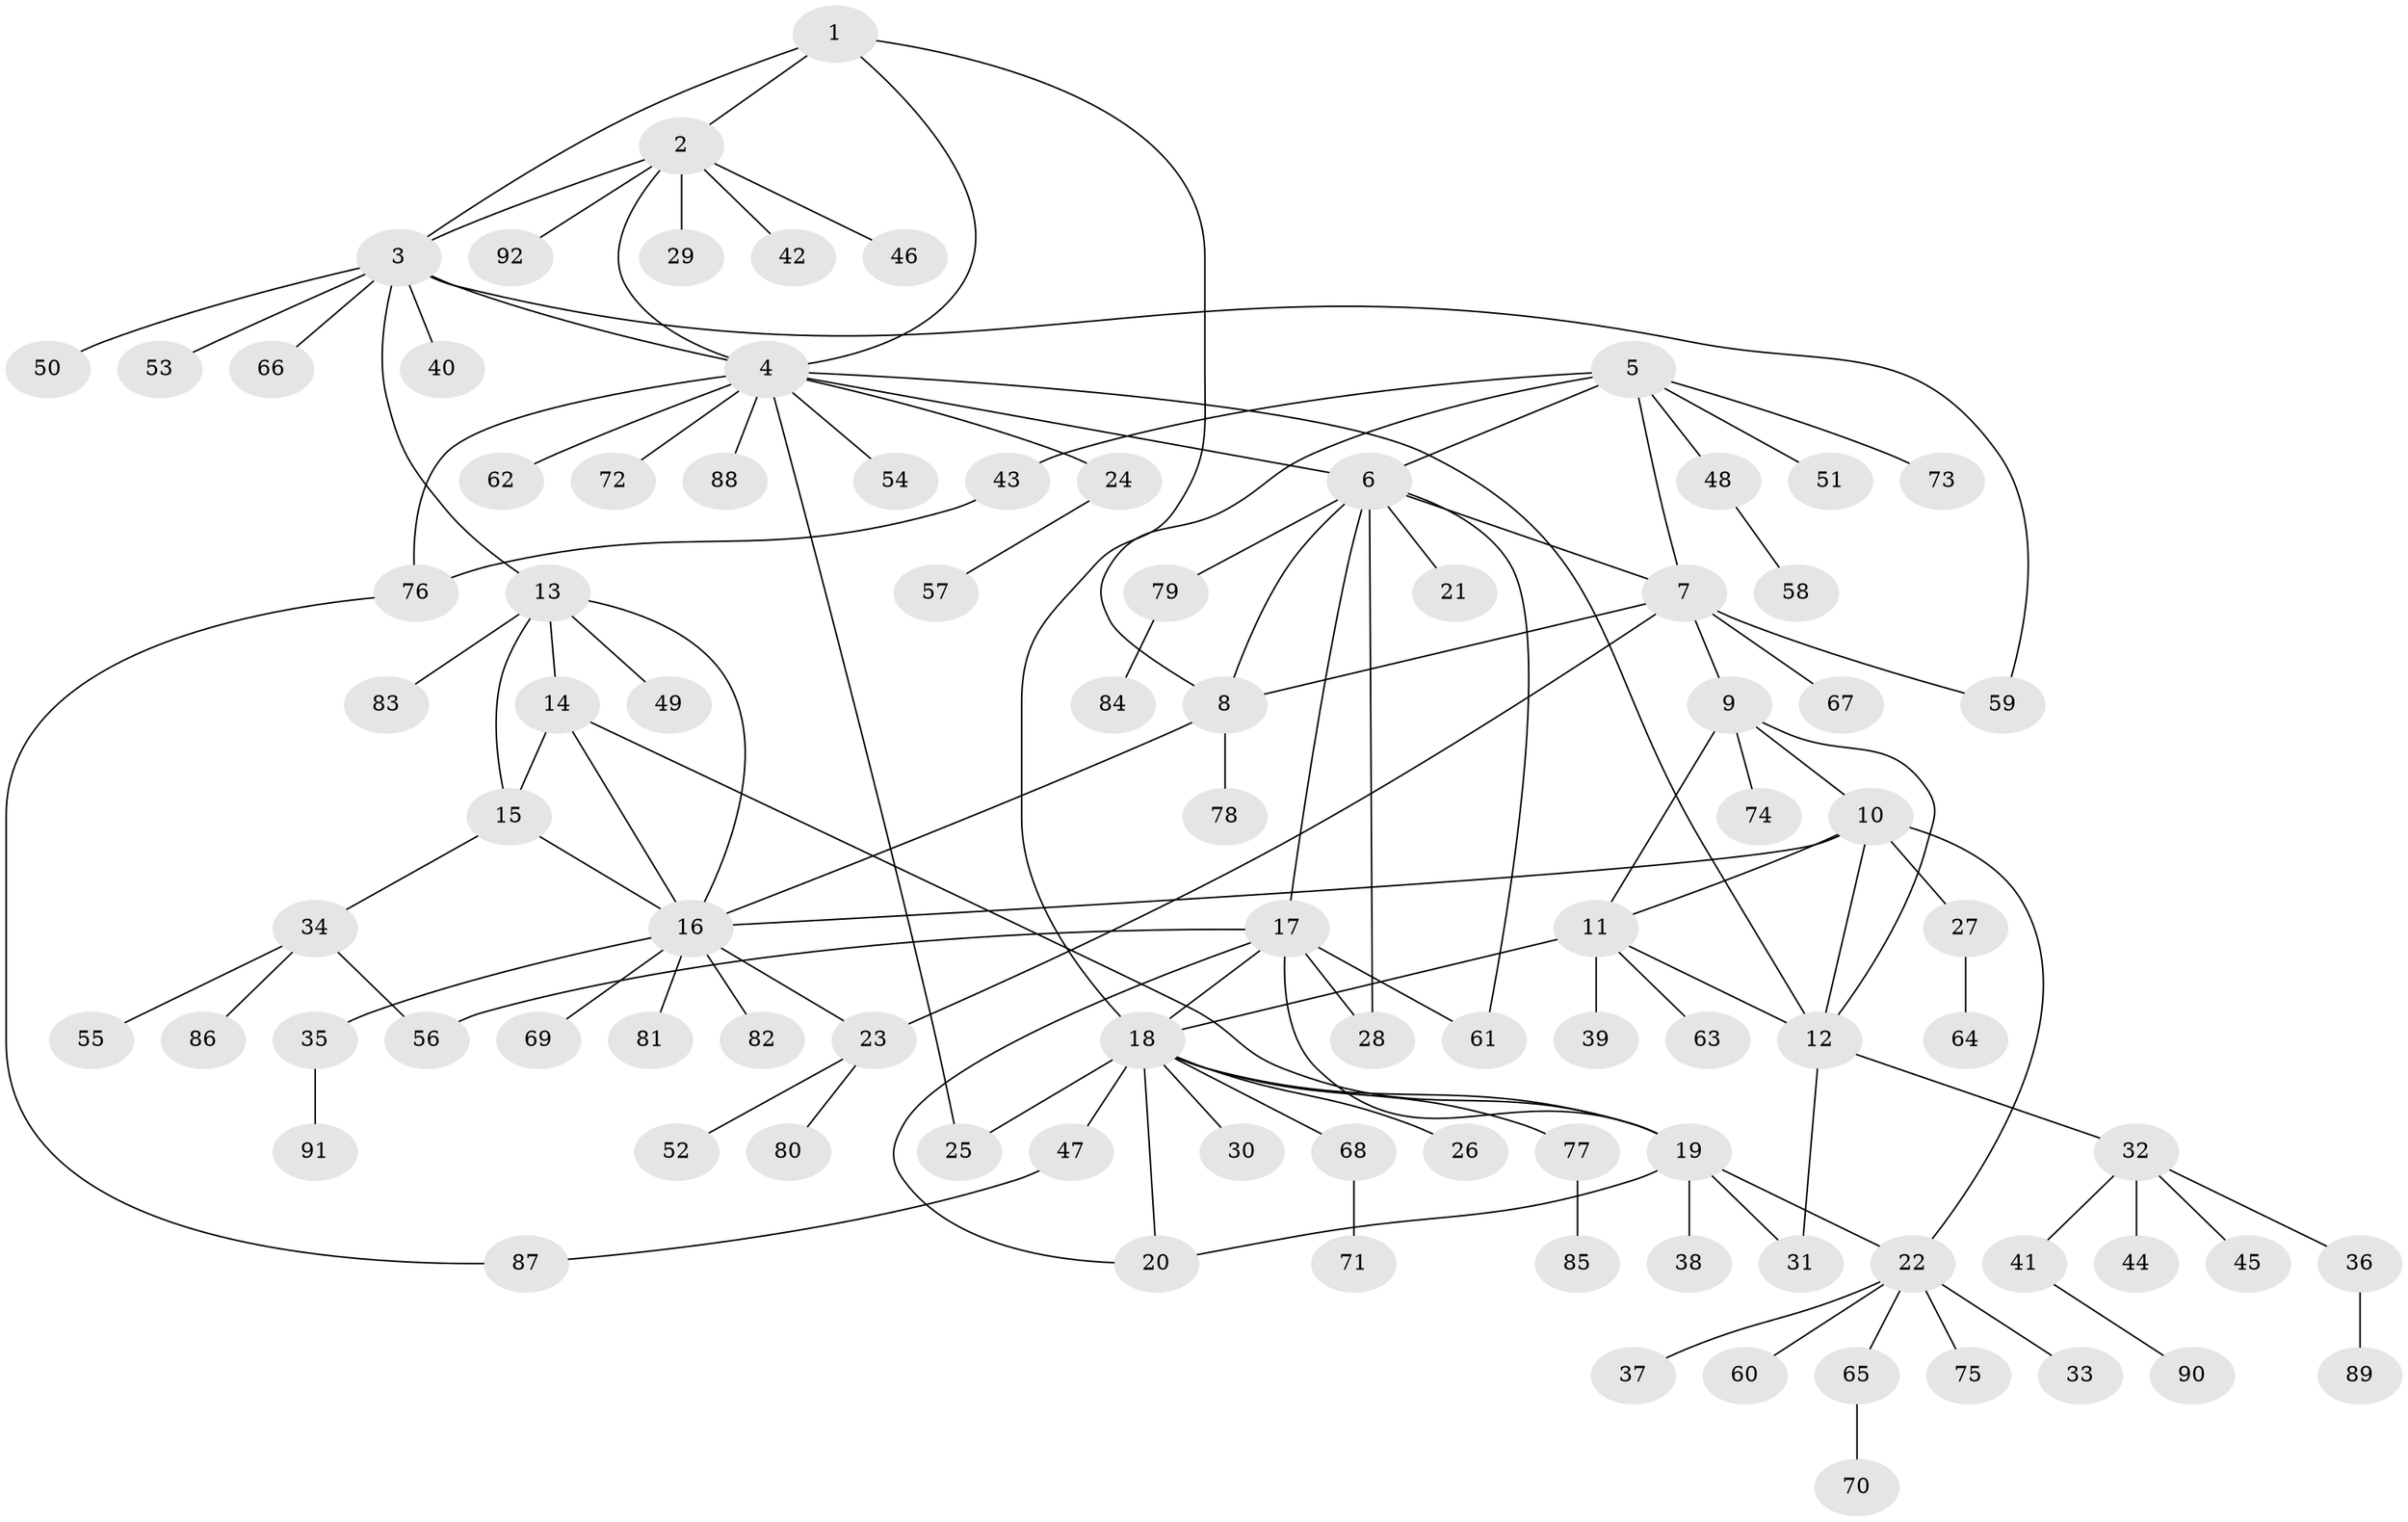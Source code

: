 // coarse degree distribution, {4: 0.04285714285714286, 6: 0.04285714285714286, 8: 0.02857142857142857, 11: 0.014285714285714285, 7: 0.04285714285714286, 5: 0.04285714285714286, 3: 0.07142857142857142, 9: 0.02857142857142857, 10: 0.014285714285714285, 1: 0.5142857142857142, 2: 0.15714285714285714}
// Generated by graph-tools (version 1.1) at 2025/24/03/03/25 07:24:16]
// undirected, 92 vertices, 122 edges
graph export_dot {
graph [start="1"]
  node [color=gray90,style=filled];
  1;
  2;
  3;
  4;
  5;
  6;
  7;
  8;
  9;
  10;
  11;
  12;
  13;
  14;
  15;
  16;
  17;
  18;
  19;
  20;
  21;
  22;
  23;
  24;
  25;
  26;
  27;
  28;
  29;
  30;
  31;
  32;
  33;
  34;
  35;
  36;
  37;
  38;
  39;
  40;
  41;
  42;
  43;
  44;
  45;
  46;
  47;
  48;
  49;
  50;
  51;
  52;
  53;
  54;
  55;
  56;
  57;
  58;
  59;
  60;
  61;
  62;
  63;
  64;
  65;
  66;
  67;
  68;
  69;
  70;
  71;
  72;
  73;
  74;
  75;
  76;
  77;
  78;
  79;
  80;
  81;
  82;
  83;
  84;
  85;
  86;
  87;
  88;
  89;
  90;
  91;
  92;
  1 -- 2;
  1 -- 3;
  1 -- 4;
  1 -- 18;
  2 -- 3;
  2 -- 4;
  2 -- 29;
  2 -- 42;
  2 -- 46;
  2 -- 92;
  3 -- 4;
  3 -- 13;
  3 -- 40;
  3 -- 50;
  3 -- 53;
  3 -- 59;
  3 -- 66;
  4 -- 6;
  4 -- 12;
  4 -- 24;
  4 -- 25;
  4 -- 54;
  4 -- 62;
  4 -- 72;
  4 -- 76;
  4 -- 88;
  5 -- 6;
  5 -- 7;
  5 -- 8;
  5 -- 43;
  5 -- 48;
  5 -- 51;
  5 -- 73;
  6 -- 7;
  6 -- 8;
  6 -- 17;
  6 -- 21;
  6 -- 28;
  6 -- 61;
  6 -- 79;
  7 -- 8;
  7 -- 9;
  7 -- 23;
  7 -- 59;
  7 -- 67;
  8 -- 16;
  8 -- 78;
  9 -- 10;
  9 -- 11;
  9 -- 12;
  9 -- 74;
  10 -- 11;
  10 -- 12;
  10 -- 16;
  10 -- 22;
  10 -- 27;
  11 -- 12;
  11 -- 18;
  11 -- 39;
  11 -- 63;
  12 -- 31;
  12 -- 32;
  13 -- 14;
  13 -- 15;
  13 -- 16;
  13 -- 49;
  13 -- 83;
  14 -- 15;
  14 -- 16;
  14 -- 19;
  15 -- 16;
  15 -- 34;
  16 -- 23;
  16 -- 35;
  16 -- 69;
  16 -- 81;
  16 -- 82;
  17 -- 18;
  17 -- 19;
  17 -- 20;
  17 -- 28;
  17 -- 56;
  17 -- 61;
  18 -- 19;
  18 -- 20;
  18 -- 25;
  18 -- 26;
  18 -- 30;
  18 -- 47;
  18 -- 68;
  18 -- 77;
  19 -- 20;
  19 -- 22;
  19 -- 31;
  19 -- 38;
  22 -- 33;
  22 -- 37;
  22 -- 60;
  22 -- 65;
  22 -- 75;
  23 -- 52;
  23 -- 80;
  24 -- 57;
  27 -- 64;
  32 -- 36;
  32 -- 41;
  32 -- 44;
  32 -- 45;
  34 -- 55;
  34 -- 56;
  34 -- 86;
  35 -- 91;
  36 -- 89;
  41 -- 90;
  43 -- 76;
  47 -- 87;
  48 -- 58;
  65 -- 70;
  68 -- 71;
  76 -- 87;
  77 -- 85;
  79 -- 84;
}
